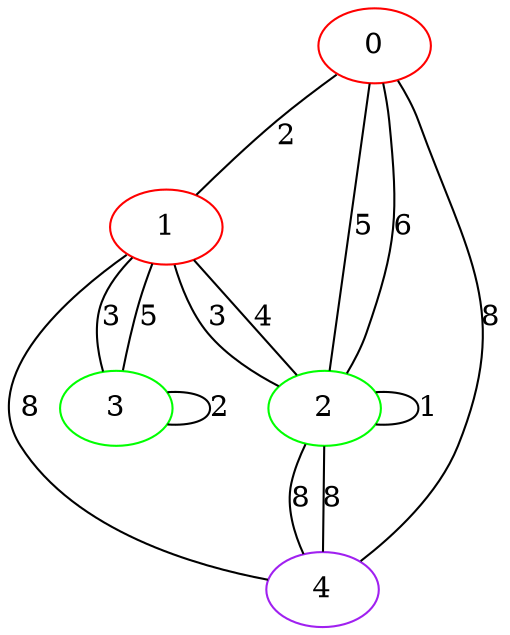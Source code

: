 graph "" {
0 [color=red, weight=1];
1 [color=red, weight=1];
2 [color=green, weight=2];
3 [color=green, weight=2];
4 [color=purple, weight=4];
0 -- 1  [key=0, label=2];
0 -- 2  [key=0, label=5];
0 -- 2  [key=1, label=6];
0 -- 4  [key=0, label=8];
1 -- 2  [key=0, label=3];
1 -- 2  [key=1, label=4];
1 -- 3  [key=0, label=5];
1 -- 3  [key=1, label=3];
1 -- 4  [key=0, label=8];
2 -- 2  [key=0, label=1];
2 -- 4  [key=0, label=8];
2 -- 4  [key=1, label=8];
3 -- 3  [key=0, label=2];
}
